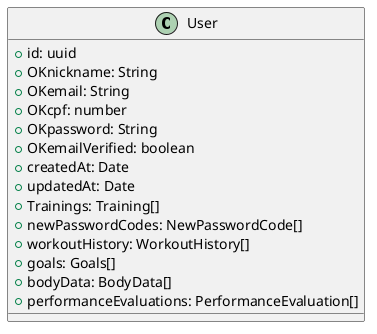 @startuml

class User {
  + id: uuid
  + OKnickname: String
  + OKemail: String
  + OKcpf: number
  + OKpassword: String
  + OKemailVerified: boolean
  + createdAt: Date
  + updatedAt: Date
  + Trainings: Training[]
  + newPasswordCodes: NewPasswordCode[]
  + workoutHistory: WorkoutHistory[]
  + goals: Goals[]
  + bodyData: BodyData[]
  + performanceEvaluations: PerformanceEvaluation[]
}

@enduml
